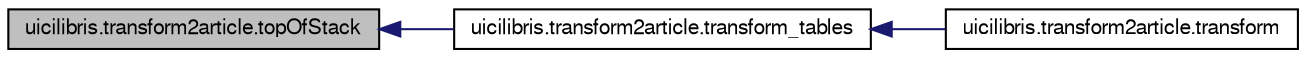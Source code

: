 digraph G
{
  edge [fontname="FreeSans",fontsize="10",labelfontname="FreeSans",labelfontsize="10"];
  node [fontname="FreeSans",fontsize="10",shape=record];
  rankdir="LR";
  Node1 [label="uicilibris.transform2article.topOfStack",height=0.2,width=0.4,color="black", fillcolor="grey75", style="filled" fontcolor="black"];
  Node1 -> Node2 [dir="back",color="midnightblue",fontsize="10",style="solid",fontname="FreeSans"];
  Node2 [label="uicilibris.transform2article.transform_tables",height=0.2,width=0.4,color="black", fillcolor="white", style="filled",URL="$namespaceuicilibris_1_1transform2article.html#a46ff8620c2ea3a9237dedb1c69f983cb",tooltip="handle mediawiki tables"];
  Node2 -> Node3 [dir="back",color="midnightblue",fontsize="10",style="solid",fontname="FreeSans"];
  Node3 [label="uicilibris.transform2article.transform",height=0.2,width=0.4,color="black", fillcolor="white", style="filled",URL="$namespaceuicilibris_1_1transform2article.html#a9f02a5b65714762575914ad84f7fe488",tooltip="convert/transform one line in context of state for w2book (wiki to book)"];
}
